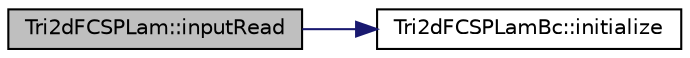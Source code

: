 digraph "Tri2dFCSPLam::inputRead"
{
  edge [fontname="Helvetica",fontsize="10",labelfontname="Helvetica",labelfontsize="10"];
  node [fontname="Helvetica",fontsize="10",shape=record];
  rankdir="LR";
  Node1 [label="Tri2dFCSPLam::inputRead",height=0.2,width=0.4,color="black", fillcolor="grey75", style="filled" fontcolor="black"];
  Node1 -> Node2 [color="midnightblue",fontsize="10",style="solid",fontname="Helvetica"];
  Node2 [label="Tri2dFCSPLamBc::initialize",height=0.2,width=0.4,color="black", fillcolor="white", style="filled",URL="$classTri2dFCSPLamBc.html#a7ff450307cc0badb9620ed42a7b1038d",tooltip="Initialize the Tri2dFCSPLamBc class and derived classes. "];
}
